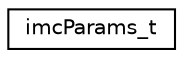 digraph "Graphical Class Hierarchy"
{
 // LATEX_PDF_SIZE
  edge [fontname="Helvetica",fontsize="10",labelfontname="Helvetica",labelfontsize="10"];
  node [fontname="Helvetica",fontsize="10",shape=record];
  rankdir="LR";
  Node0 [label="imcParams_t",height=0.2,width=0.4,color="black", fillcolor="white", style="filled",URL="$structimcParams__t.html",tooltip="This structure is used as configuration for IMC testing, that holds GPCRC Register."];
}
